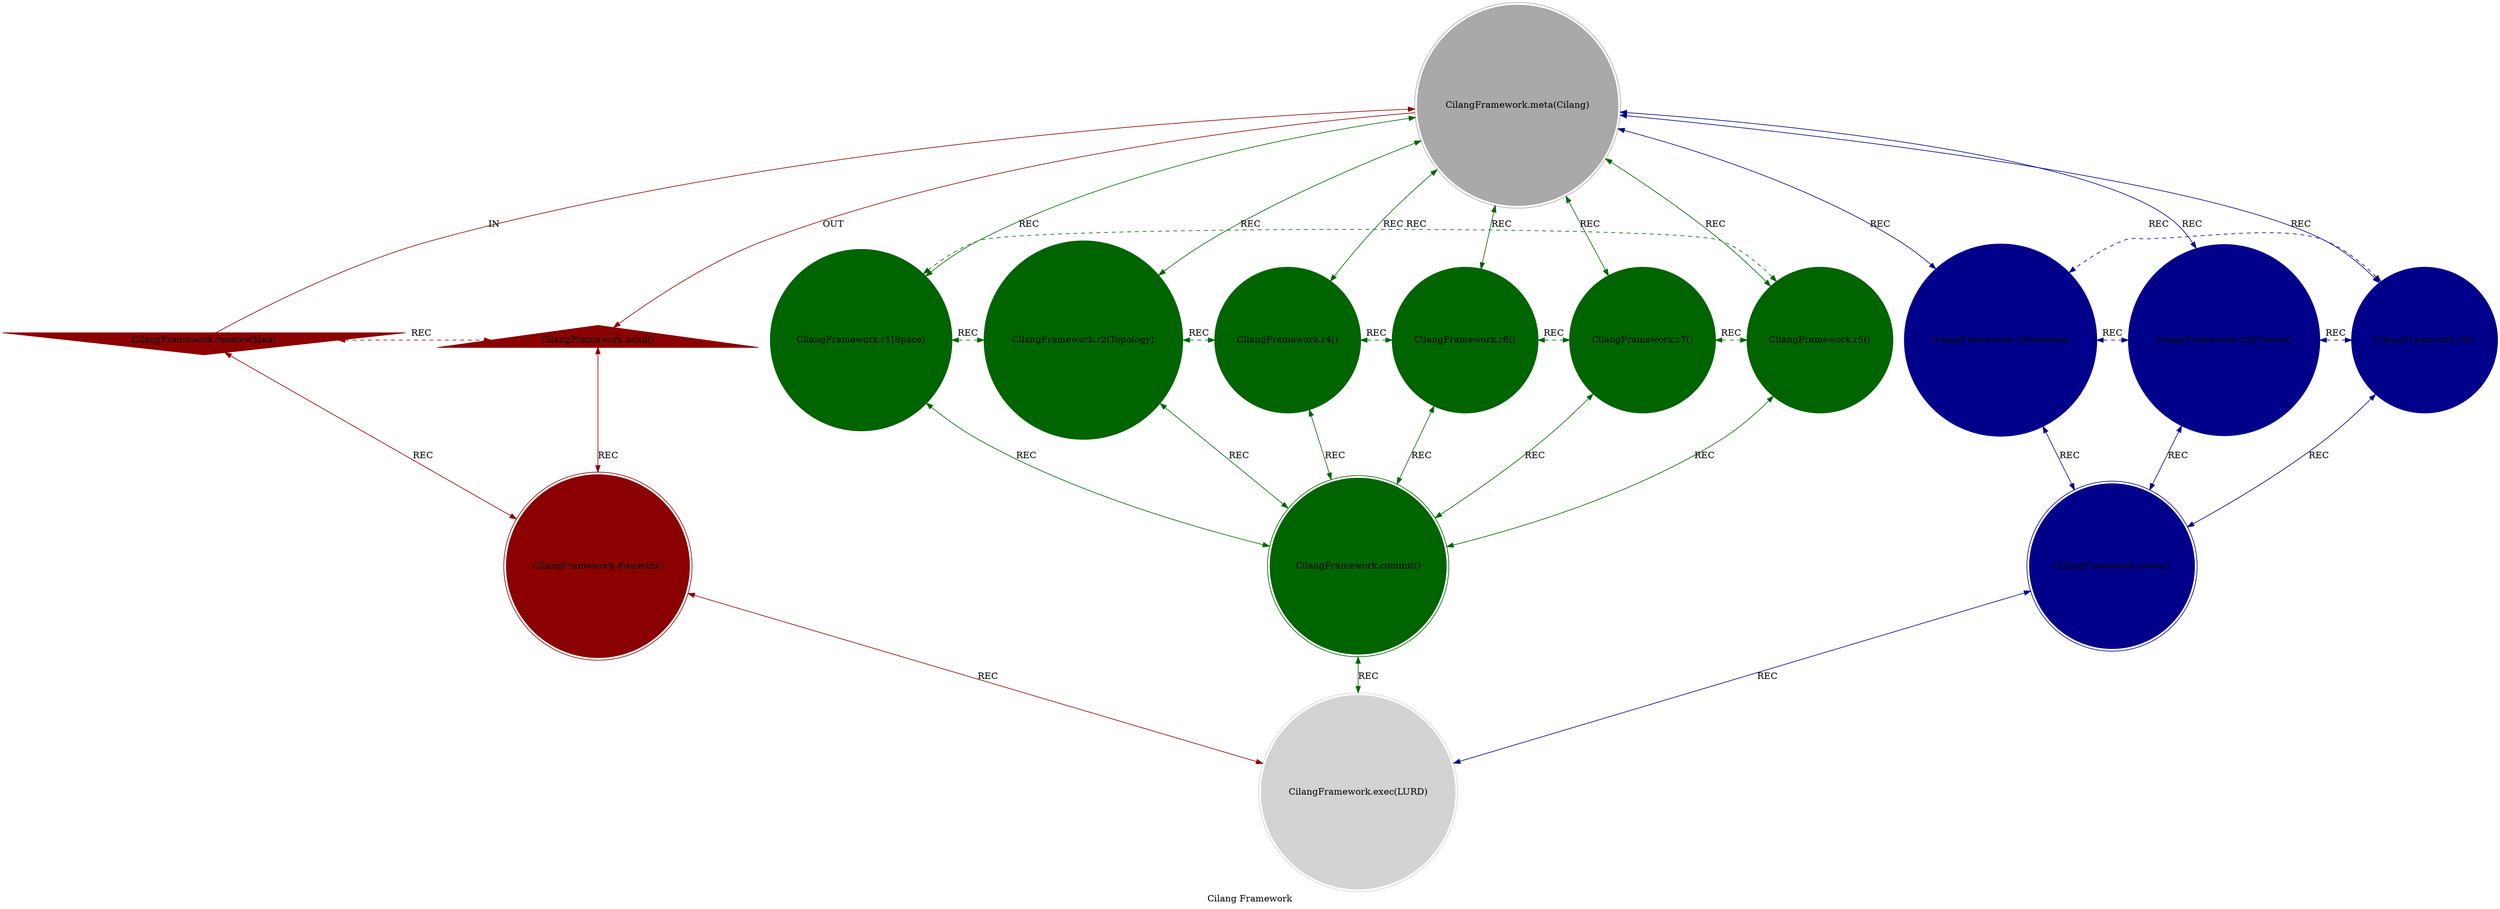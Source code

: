 strict digraph CilangFrameworkFactor {
    style = filled;
    color = lightgray;
    node [shape = circle; style = filled; color = lightgreen;];
    edge [color = darkgray;];
    label = "Cilang Framework";
    comment = "{{description}}";
    
    spark_a_t [label = "CilangFramework.receive(Idea)";comment = "Potential: {{description}}";shape = invtriangle;color = darkred;];
    spark_0_t [label = "CilangFramework.meta(Cilang)";comment = "Abstract: {{description}}";shape = doublecircle;color = darkgray;];
    spark_b_t [label = "CilangFramework.send()";comment = "Manifest: {{description}}";shape = triangle;color = darkred;];
    spark_1_t [label = "CilangFramework.r1(Space)";comment = "Initiation: {{description}}";color = darkgreen;];
    spark_2_t [label = "CilangFramework.r2(Topology)";comment = "Response: {{description}}";color = darkgreen;];
    spark_4_t [label = "CilangFramework.r4()";comment = "Integration: {{description}}";color = darkgreen;];
    spark_8_t [label = "CilangFramework.r8()";comment = "Reflection: {{description}}";color = darkgreen;];
    spark_7_t [label = "CilangFramework.r7()";comment = "Consolidation: {{description}}";color = darkgreen;];
    spark_5_t [label = "CilangFramework.r5()";comment = "Propagation: {{description}}";color = darkgreen;];
    spark_3_t [label = "CilangFramework.r3(Schema)";comment = "Thesis: {{description}}";color = darkblue;];
    spark_6_t [label = "CilangFramework.r6(Process)";comment = "Antithesis: {{description}}";color = darkblue;];
    spark_9_t [label = "CilangFramework.r9()";comment = "Synthesis: {{description}}";color = darkblue;];
    spark_c_t [label = "CilangFramework.dispatch()";comment = "Why-Who: {{description}}";shape = doublecircle;color = darkred;];
    spark_d_t [label = "CilangFramework.commit()";comment = "What-How: {{description}}";shape = doublecircle;color = darkgreen;];
    spark_e_t [label = "CilangFramework.serve()";comment = "When-Where: {{description}}";shape = doublecircle;color = darkblue;];
    spark_f_t [label = "CilangFramework.exec(LURD)";comment = "Which-Closure: {{description}}";shape = doublecircle;color = lightgray;];
    
    spark_a_t -> spark_0_t [label = "IN"; comment = "{{description}}"; color = darkred; constraint = false;];
    spark_0_t -> spark_b_t [label = "OUT"; comment = "{{description}}"; color = darkred;];
    spark_a_t -> spark_c_t [label = "REC"; comment = "{{description}}"; color = darkred; dir = both;];
    spark_b_t -> spark_c_t [label = "REC"; comment = "{{description}}"; color = darkred; dir = both;];
    spark_a_t -> spark_b_t [label = "REC"; comment = "{{description}}"; color = darkred; dir = both; style = dashed; constraint = false;];
    
    spark_0_t -> spark_1_t [label = "REC"; comment = "{{description}}"; color = darkgreen; dir = both;];
    spark_0_t -> spark_2_t [label = "REC"; comment = "{{description}}"; color = darkgreen; dir = both;];
    spark_0_t -> spark_4_t [label = "REC"; comment = "{{description}}"; color = darkgreen; dir = both;];
    spark_0_t -> spark_8_t [label = "REC"; comment = "{{description}}"; color = darkgreen; dir = both;];
    spark_0_t -> spark_7_t [label = "REC"; comment = "{{description}}"; color = darkgreen; dir = both;];
    spark_0_t -> spark_5_t [label = "REC"; comment = "{{description}}"; color = darkgreen; dir = both;];
    
    spark_1_t -> spark_2_t [label = "REC"; comment = "{{description}}"; color = darkgreen; dir = both; style = dashed; constraint = false;];
    spark_2_t -> spark_4_t [label = "REC"; comment = "{{description}}"; color = darkgreen; dir = both; style = dashed; constraint = false;];
    spark_4_t -> spark_8_t [label = "REC"; comment = "{{description}}"; color = darkgreen; dir = both; style = dashed; constraint = false;];
    spark_8_t -> spark_7_t [label = "REC"; comment = "{{description}}"; color = darkgreen; dir = both; style = dashed; constraint = false;];
    spark_7_t -> spark_5_t [label = "REC"; comment = "{{description}}"; color = darkgreen; dir = both; style = dashed; constraint = false;];
    spark_5_t -> spark_1_t [label = "REC"; comment = "{{description}}"; color = darkgreen; dir = both; style = dashed; constraint = false;];
    
    spark_1_t -> spark_d_t [label = "REC"; comment = "{{description}}"; color = darkgreen; dir = both;];
    spark_2_t -> spark_d_t [label = "REC"; comment = "{{description}}"; color = darkgreen; dir = both;];
    spark_4_t -> spark_d_t [label = "REC"; comment = "{{description}}"; color = darkgreen; dir = both;];
    spark_8_t -> spark_d_t [label = "REC"; comment = "{{description}}"; color = darkgreen; dir = both;];
    spark_7_t -> spark_d_t [label = "REC"; comment = "{{description}}"; color = darkgreen; dir = both;];
    spark_5_t -> spark_d_t [label = "REC"; comment = "{{description}}"; color = darkgreen; dir = both;];
    
    spark_0_t -> spark_3_t [label = "REC"; comment = "{{description}}"; color = darkblue; dir = both;];
    spark_0_t -> spark_6_t [label = "REC"; comment = "{{description}}"; color = darkblue; dir = both;];
    spark_0_t -> spark_9_t [label = "REC"; comment = "{{description}}"; color = darkblue; dir = both;];
    
    spark_3_t -> spark_e_t [label = "REC"; comment = "{{description}}"; color = darkblue; dir = both;];
    spark_6_t -> spark_e_t [label = "REC"; comment = "{{description}}"; color = darkblue; dir = both;];
    spark_9_t -> spark_e_t [label = "REC"; comment = "{{description}}"; color = darkblue; dir = both;];
    
    spark_3_t -> spark_6_t [label = "REC"; comment = "{{description}}"; color = darkblue; dir = both; style = dashed; constraint = false;];
    spark_6_t -> spark_9_t [label = "REC"; comment = "{{description}}"; color = darkblue; dir = both; style = dashed; constraint = false;];
    spark_9_t -> spark_3_t [label = "REC"; comment = "{{description}}"; color = darkblue; dir = both; style = dashed; constraint = false;];
    
    spark_c_t -> spark_f_t [label = "REC"; comment = "{{description}}"; color = darkred; dir = both;];
    spark_d_t -> spark_f_t [label = "REC"; comment = "{{description}}"; color = darkgreen; dir = both;];
    spark_e_t -> spark_f_t [label = "REC"; comment = "{{description}}"; color = darkblue; dir = both;];
}